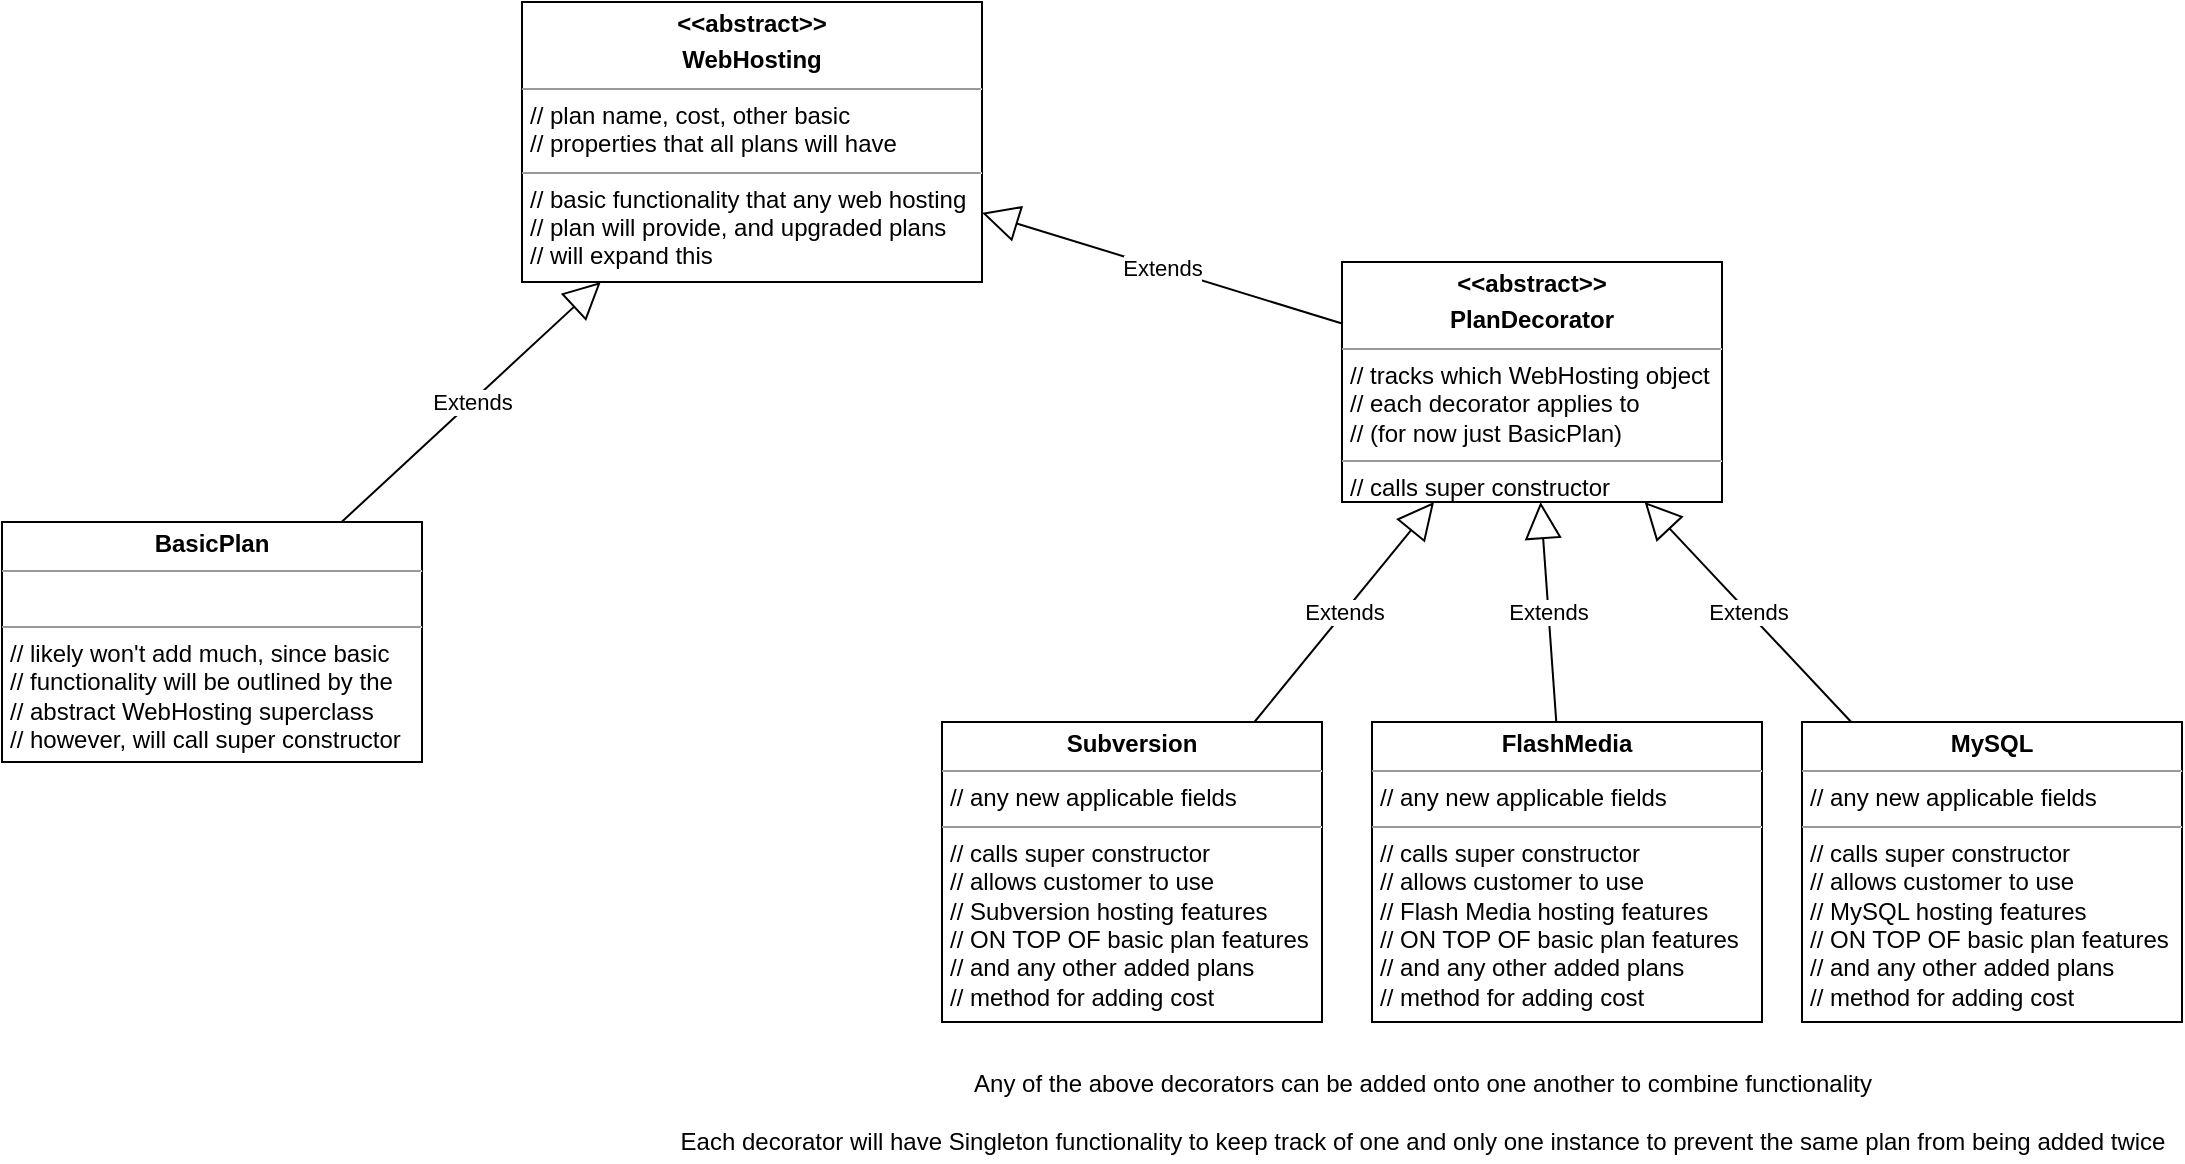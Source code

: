 <mxfile version="13.1.2" type="onedrive"><diagram id="QwOGlj2FXYy1qlBs6ihJ" name="Page-1"><mxGraphModel dx="1422" dy="762" grid="1" gridSize="10" guides="1" tooltips="1" connect="1" arrows="1" fold="1" page="1" pageScale="1" pageWidth="1600" pageHeight="900" math="0" shadow="0"><root><mxCell id="0"/><mxCell id="1" parent="0"/><mxCell id="HPOayaanz5h7nGuQoWV_-1" value="&lt;p style=&quot;margin: 0px ; margin-top: 4px ; text-align: center&quot;&gt;&lt;b&gt;&amp;lt;&amp;lt;abstract&amp;gt;&amp;gt;&lt;/b&gt;&lt;/p&gt;&lt;p style=&quot;margin: 0px ; margin-top: 4px ; text-align: center&quot;&gt;&lt;b&gt;WebHosting&lt;/b&gt;&lt;/p&gt;&lt;hr size=&quot;1&quot;&gt;&lt;p style=&quot;margin: 0px ; margin-left: 4px&quot;&gt;// plan name, cost, other basic&lt;/p&gt;&lt;p style=&quot;margin: 0px ; margin-left: 4px&quot;&gt;// properties that all plans will have&lt;/p&gt;&lt;hr size=&quot;1&quot;&gt;&lt;p style=&quot;margin: 0px ; margin-left: 4px&quot;&gt;// basic functionality that any web hosting&lt;/p&gt;&lt;p style=&quot;margin: 0px ; margin-left: 4px&quot;&gt;// plan will provide, and upgraded plans&lt;/p&gt;&lt;p style=&quot;margin: 0px ; margin-left: 4px&quot;&gt;// will expand this&lt;/p&gt;" style="verticalAlign=top;align=left;overflow=fill;fontSize=12;fontFamily=Helvetica;html=1;" vertex="1" parent="1"><mxGeometry x="540" y="110" width="230" height="140" as="geometry"/></mxCell><mxCell id="HPOayaanz5h7nGuQoWV_-2" value="&lt;p style=&quot;margin: 0px ; margin-top: 4px ; text-align: center&quot;&gt;&lt;b&gt;BasicPlan&lt;/b&gt;&lt;/p&gt;&lt;hr size=&quot;1&quot;&gt;&lt;p style=&quot;margin: 0px ; margin-left: 4px&quot;&gt;&lt;br&gt;&lt;/p&gt;&lt;hr size=&quot;1&quot;&gt;&lt;p style=&quot;margin: 0px ; margin-left: 4px&quot;&gt;// likely won't add much, since basic&lt;/p&gt;&lt;p style=&quot;margin: 0px ; margin-left: 4px&quot;&gt;// functionality will be outlined by the&lt;/p&gt;&lt;p style=&quot;margin: 0px ; margin-left: 4px&quot;&gt;// abstract WebHosting superclass&lt;/p&gt;&lt;p style=&quot;margin: 0px ; margin-left: 4px&quot;&gt;// however, will call super constructor&lt;/p&gt;" style="verticalAlign=top;align=left;overflow=fill;fontSize=12;fontFamily=Helvetica;html=1;" vertex="1" parent="1"><mxGeometry x="280" y="370" width="210" height="120" as="geometry"/></mxCell><mxCell id="HPOayaanz5h7nGuQoWV_-3" value="Extends" style="endArrow=block;endSize=16;endFill=0;html=1;" edge="1" parent="1" source="HPOayaanz5h7nGuQoWV_-2" target="HPOayaanz5h7nGuQoWV_-1"><mxGeometry width="160" relative="1" as="geometry"><mxPoint x="260" y="420" as="sourcePoint"/><mxPoint x="420" y="420" as="targetPoint"/></mxGeometry></mxCell><mxCell id="HPOayaanz5h7nGuQoWV_-4" value="&lt;p style=&quot;margin: 0px ; margin-top: 4px ; text-align: center&quot;&gt;&lt;b&gt;&amp;lt;&amp;lt;abstract&amp;gt;&amp;gt;&lt;/b&gt;&lt;/p&gt;&lt;p style=&quot;margin: 0px ; margin-top: 4px ; text-align: center&quot;&gt;&lt;b&gt;PlanDecorator&lt;/b&gt;&lt;/p&gt;&lt;hr size=&quot;1&quot;&gt;&lt;p style=&quot;margin: 0px ; margin-left: 4px&quot;&gt;// tracks which WebHosting object&lt;/p&gt;&lt;p style=&quot;margin: 0px ; margin-left: 4px&quot;&gt;// each decorator applies to&lt;/p&gt;&lt;p style=&quot;margin: 0px ; margin-left: 4px&quot;&gt;// (for now just BasicPlan)&lt;/p&gt;&lt;hr size=&quot;1&quot;&gt;&lt;p style=&quot;margin: 0px ; margin-left: 4px&quot;&gt;// calls super constructor&lt;/p&gt;" style="verticalAlign=top;align=left;overflow=fill;fontSize=12;fontFamily=Helvetica;html=1;" vertex="1" parent="1"><mxGeometry x="950" y="240" width="190" height="120" as="geometry"/></mxCell><mxCell id="HPOayaanz5h7nGuQoWV_-5" value="Extends" style="endArrow=block;endSize=16;endFill=0;html=1;" edge="1" parent="1" source="HPOayaanz5h7nGuQoWV_-4" target="HPOayaanz5h7nGuQoWV_-1"><mxGeometry width="160" relative="1" as="geometry"><mxPoint x="380" y="630" as="sourcePoint"/><mxPoint x="540" y="630" as="targetPoint"/></mxGeometry></mxCell><mxCell id="HPOayaanz5h7nGuQoWV_-6" value="&lt;p style=&quot;margin: 0px ; margin-top: 4px ; text-align: center&quot;&gt;&lt;b&gt;Subversion&lt;/b&gt;&lt;/p&gt;&lt;hr size=&quot;1&quot;&gt;&lt;p style=&quot;margin: 0px ; margin-left: 4px&quot;&gt;// any new applicable fields&lt;/p&gt;&lt;hr size=&quot;1&quot;&gt;&lt;p style=&quot;margin: 0px ; margin-left: 4px&quot;&gt;// calls super constructor&lt;/p&gt;&lt;p style=&quot;margin: 0px ; margin-left: 4px&quot;&gt;// allows customer to use&amp;nbsp;&lt;/p&gt;&lt;p style=&quot;margin: 0px ; margin-left: 4px&quot;&gt;// Subversion hosting features&lt;/p&gt;&lt;p style=&quot;margin: 0px ; margin-left: 4px&quot;&gt;// ON TOP OF basic plan features&lt;/p&gt;&lt;p style=&quot;margin: 0px ; margin-left: 4px&quot;&gt;// and any other added plans&lt;/p&gt;&lt;p style=&quot;margin: 0px ; margin-left: 4px&quot;&gt;// method for adding cost&lt;/p&gt;" style="verticalAlign=top;align=left;overflow=fill;fontSize=12;fontFamily=Helvetica;html=1;" vertex="1" parent="1"><mxGeometry x="750" y="470" width="190" height="150" as="geometry"/></mxCell><mxCell id="HPOayaanz5h7nGuQoWV_-7" value="&lt;p style=&quot;margin: 0px ; margin-top: 4px ; text-align: center&quot;&gt;&lt;b&gt;FlashMedia&lt;/b&gt;&lt;/p&gt;&lt;hr size=&quot;1&quot;&gt;&lt;p style=&quot;margin: 0px ; margin-left: 4px&quot;&gt;// any new applicable fields&lt;br&gt;&lt;/p&gt;&lt;hr size=&quot;1&quot;&gt;&lt;p style=&quot;margin: 0px 0px 0px 4px&quot;&gt;// calls super constructor&lt;/p&gt;&lt;p style=&quot;margin: 0px 0px 0px 4px&quot;&gt;// allows customer to use&amp;nbsp;&lt;/p&gt;&lt;p style=&quot;margin: 0px 0px 0px 4px&quot;&gt;// Flash Media hosting features&lt;/p&gt;&lt;p style=&quot;margin: 0px 0px 0px 4px&quot;&gt;// ON TOP OF basic plan features&lt;/p&gt;&lt;p style=&quot;margin: 0px 0px 0px 4px&quot;&gt;// and any other added plans&lt;br&gt;&lt;/p&gt;&lt;p style=&quot;margin: 0px 0px 0px 4px&quot;&gt;// method for adding cost&lt;/p&gt;" style="verticalAlign=top;align=left;overflow=fill;fontSize=12;fontFamily=Helvetica;html=1;" vertex="1" parent="1"><mxGeometry x="965" y="470" width="195" height="150" as="geometry"/></mxCell><mxCell id="HPOayaanz5h7nGuQoWV_-8" value="&lt;p style=&quot;margin: 0px ; margin-top: 4px ; text-align: center&quot;&gt;&lt;b&gt;MySQL&lt;/b&gt;&lt;/p&gt;&lt;hr size=&quot;1&quot;&gt;&lt;p style=&quot;margin: 0px ; margin-left: 4px&quot;&gt;// any new applicable fields&lt;br&gt;&lt;/p&gt;&lt;hr size=&quot;1&quot;&gt;&lt;p style=&quot;margin: 0px 0px 0px 4px&quot;&gt;// calls super constructor&lt;/p&gt;&lt;p style=&quot;margin: 0px 0px 0px 4px&quot;&gt;// allows customer to use&amp;nbsp;&lt;/p&gt;&lt;p style=&quot;margin: 0px 0px 0px 4px&quot;&gt;// MySQL hosting features&lt;/p&gt;&lt;p style=&quot;margin: 0px 0px 0px 4px&quot;&gt;// ON TOP OF basic plan features&lt;/p&gt;&lt;p style=&quot;margin: 0px 0px 0px 4px&quot;&gt;// and any other added plans&lt;br&gt;&lt;/p&gt;&lt;p style=&quot;margin: 0px 0px 0px 4px&quot;&gt;// method for adding cost&lt;/p&gt;" style="verticalAlign=top;align=left;overflow=fill;fontSize=12;fontFamily=Helvetica;html=1;" vertex="1" parent="1"><mxGeometry x="1180" y="470" width="190" height="150" as="geometry"/></mxCell><mxCell id="HPOayaanz5h7nGuQoWV_-9" value="Extends" style="endArrow=block;endSize=16;endFill=0;html=1;" edge="1" parent="1" source="HPOayaanz5h7nGuQoWV_-6" target="HPOayaanz5h7nGuQoWV_-4"><mxGeometry width="160" relative="1" as="geometry"><mxPoint x="480" y="540" as="sourcePoint"/><mxPoint x="640" y="540" as="targetPoint"/></mxGeometry></mxCell><mxCell id="HPOayaanz5h7nGuQoWV_-10" value="Extends" style="endArrow=block;endSize=16;endFill=0;html=1;" edge="1" parent="1" source="HPOayaanz5h7nGuQoWV_-8" target="HPOayaanz5h7nGuQoWV_-4"><mxGeometry width="160" relative="1" as="geometry"><mxPoint x="380" y="650" as="sourcePoint"/><mxPoint x="540" y="650" as="targetPoint"/></mxGeometry></mxCell><mxCell id="HPOayaanz5h7nGuQoWV_-11" value="Extends" style="endArrow=block;endSize=16;endFill=0;html=1;" edge="1" parent="1" source="HPOayaanz5h7nGuQoWV_-7" target="HPOayaanz5h7nGuQoWV_-4"><mxGeometry width="160" relative="1" as="geometry"><mxPoint x="390" y="660" as="sourcePoint"/><mxPoint x="550" y="660" as="targetPoint"/></mxGeometry></mxCell><mxCell id="HPOayaanz5h7nGuQoWV_-14" value="Any of the above decorators can be added onto one another to combine functionality&lt;br&gt;&lt;br&gt;Each decorator will have Singleton functionality to keep track of one and only one instance to prevent the same plan from being added twice" style="text;html=1;align=center;verticalAlign=middle;resizable=0;points=[];autosize=1;" vertex="1" parent="1"><mxGeometry x="610" y="640" width="760" height="50" as="geometry"/></mxCell></root></mxGraphModel></diagram></mxfile>